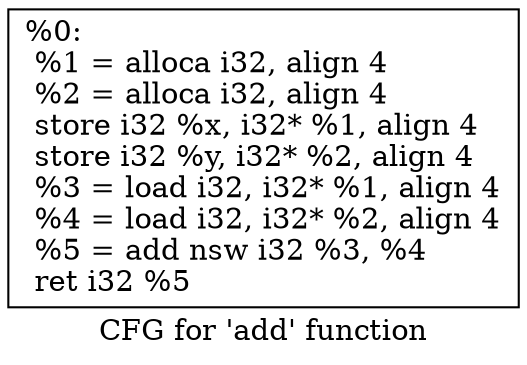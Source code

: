 digraph "CFG for 'add' function" {
	label="CFG for 'add' function";

	Node0x15169f0 [shape=record,label="{%0:\l  %1 = alloca i32, align 4\l  %2 = alloca i32, align 4\l  store i32 %x, i32* %1, align 4\l  store i32 %y, i32* %2, align 4\l  %3 = load i32, i32* %1, align 4\l  %4 = load i32, i32* %2, align 4\l  %5 = add nsw i32 %3, %4\l  ret i32 %5\l}"];
}
